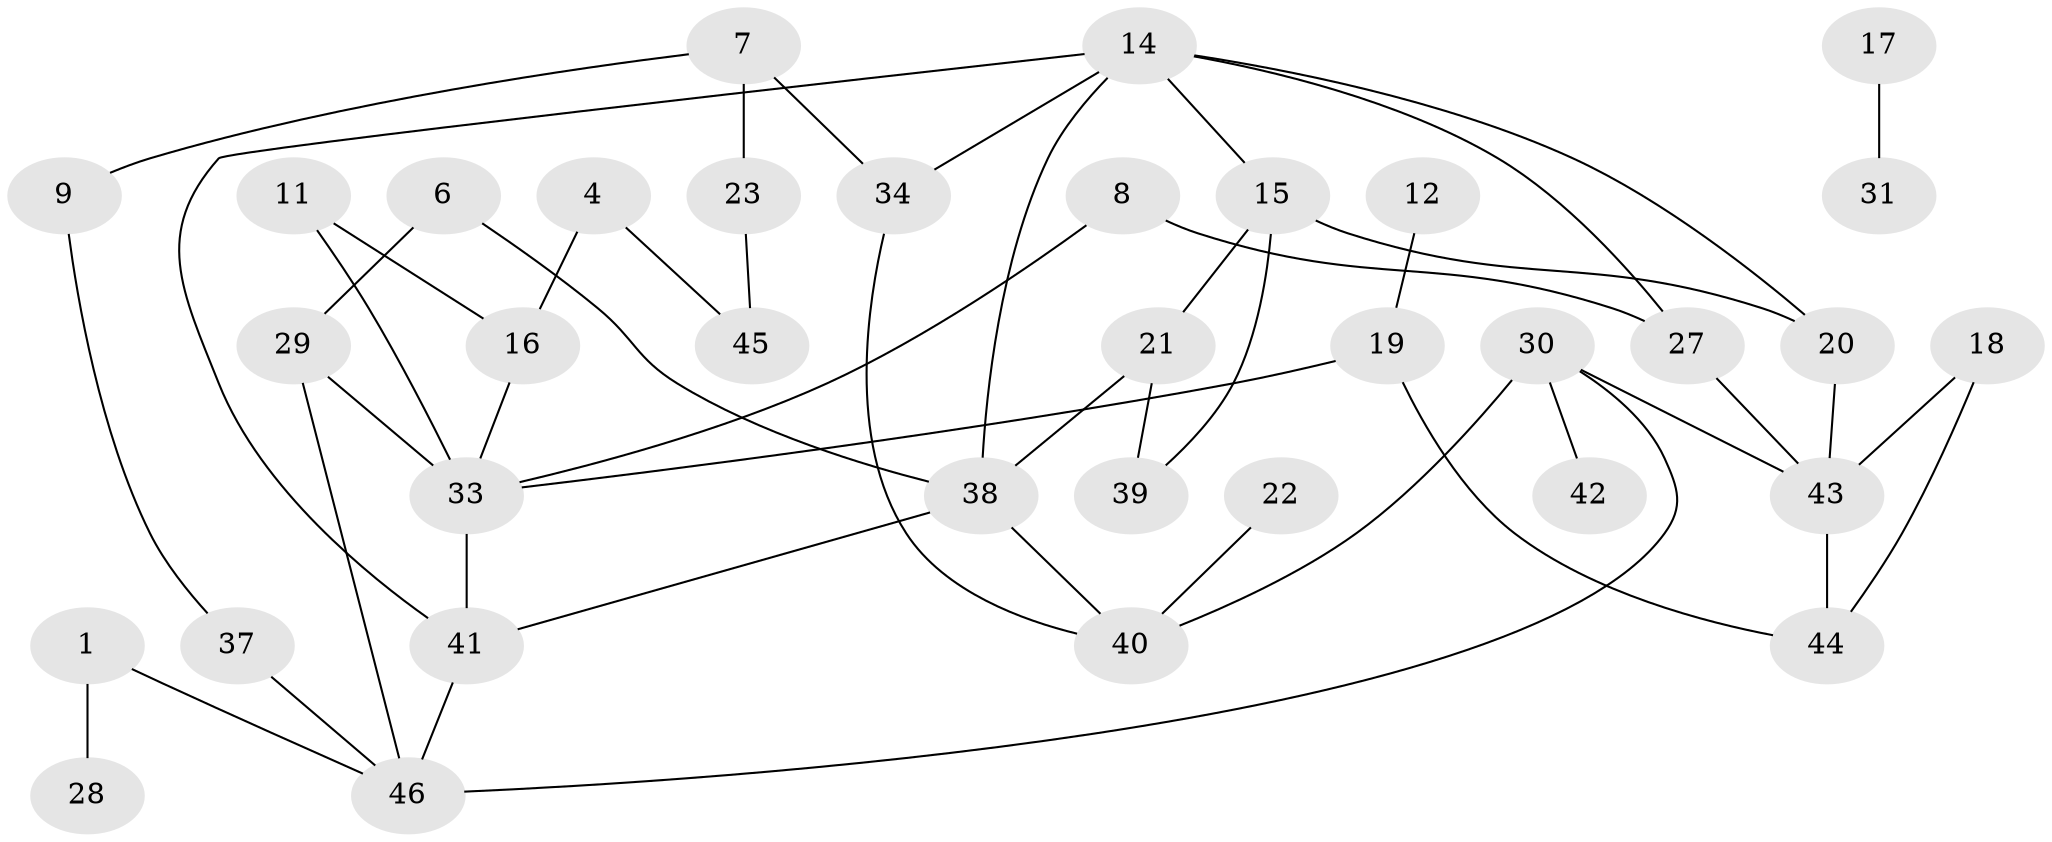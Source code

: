 // original degree distribution, {2: 0.2967032967032967, 3: 0.24175824175824176, 1: 0.1978021978021978, 0: 0.12087912087912088, 4: 0.0989010989010989, 5: 0.04395604395604396}
// Generated by graph-tools (version 1.1) at 2025/00/03/09/25 03:00:51]
// undirected, 35 vertices, 49 edges
graph export_dot {
graph [start="1"]
  node [color=gray90,style=filled];
  1;
  4;
  6;
  7;
  8;
  9;
  11;
  12;
  14;
  15;
  16;
  17;
  18;
  19;
  20;
  21;
  22;
  23;
  27;
  28;
  29;
  30;
  31;
  33;
  34;
  37;
  38;
  39;
  40;
  41;
  42;
  43;
  44;
  45;
  46;
  1 -- 28 [weight=1.0];
  1 -- 46 [weight=1.0];
  4 -- 16 [weight=1.0];
  4 -- 45 [weight=1.0];
  6 -- 29 [weight=1.0];
  6 -- 38 [weight=1.0];
  7 -- 9 [weight=1.0];
  7 -- 23 [weight=1.0];
  7 -- 34 [weight=1.0];
  8 -- 27 [weight=1.0];
  8 -- 33 [weight=1.0];
  9 -- 37 [weight=1.0];
  11 -- 16 [weight=1.0];
  11 -- 33 [weight=1.0];
  12 -- 19 [weight=1.0];
  14 -- 15 [weight=1.0];
  14 -- 20 [weight=1.0];
  14 -- 27 [weight=1.0];
  14 -- 34 [weight=1.0];
  14 -- 38 [weight=1.0];
  14 -- 41 [weight=1.0];
  15 -- 20 [weight=1.0];
  15 -- 21 [weight=1.0];
  15 -- 39 [weight=1.0];
  16 -- 33 [weight=1.0];
  17 -- 31 [weight=1.0];
  18 -- 43 [weight=1.0];
  18 -- 44 [weight=1.0];
  19 -- 33 [weight=1.0];
  19 -- 44 [weight=1.0];
  20 -- 43 [weight=1.0];
  21 -- 38 [weight=1.0];
  21 -- 39 [weight=1.0];
  22 -- 40 [weight=1.0];
  23 -- 45 [weight=1.0];
  27 -- 43 [weight=1.0];
  29 -- 33 [weight=1.0];
  29 -- 46 [weight=1.0];
  30 -- 40 [weight=1.0];
  30 -- 42 [weight=1.0];
  30 -- 43 [weight=1.0];
  30 -- 46 [weight=1.0];
  33 -- 41 [weight=2.0];
  34 -- 40 [weight=1.0];
  37 -- 46 [weight=1.0];
  38 -- 40 [weight=1.0];
  38 -- 41 [weight=1.0];
  41 -- 46 [weight=2.0];
  43 -- 44 [weight=1.0];
}
